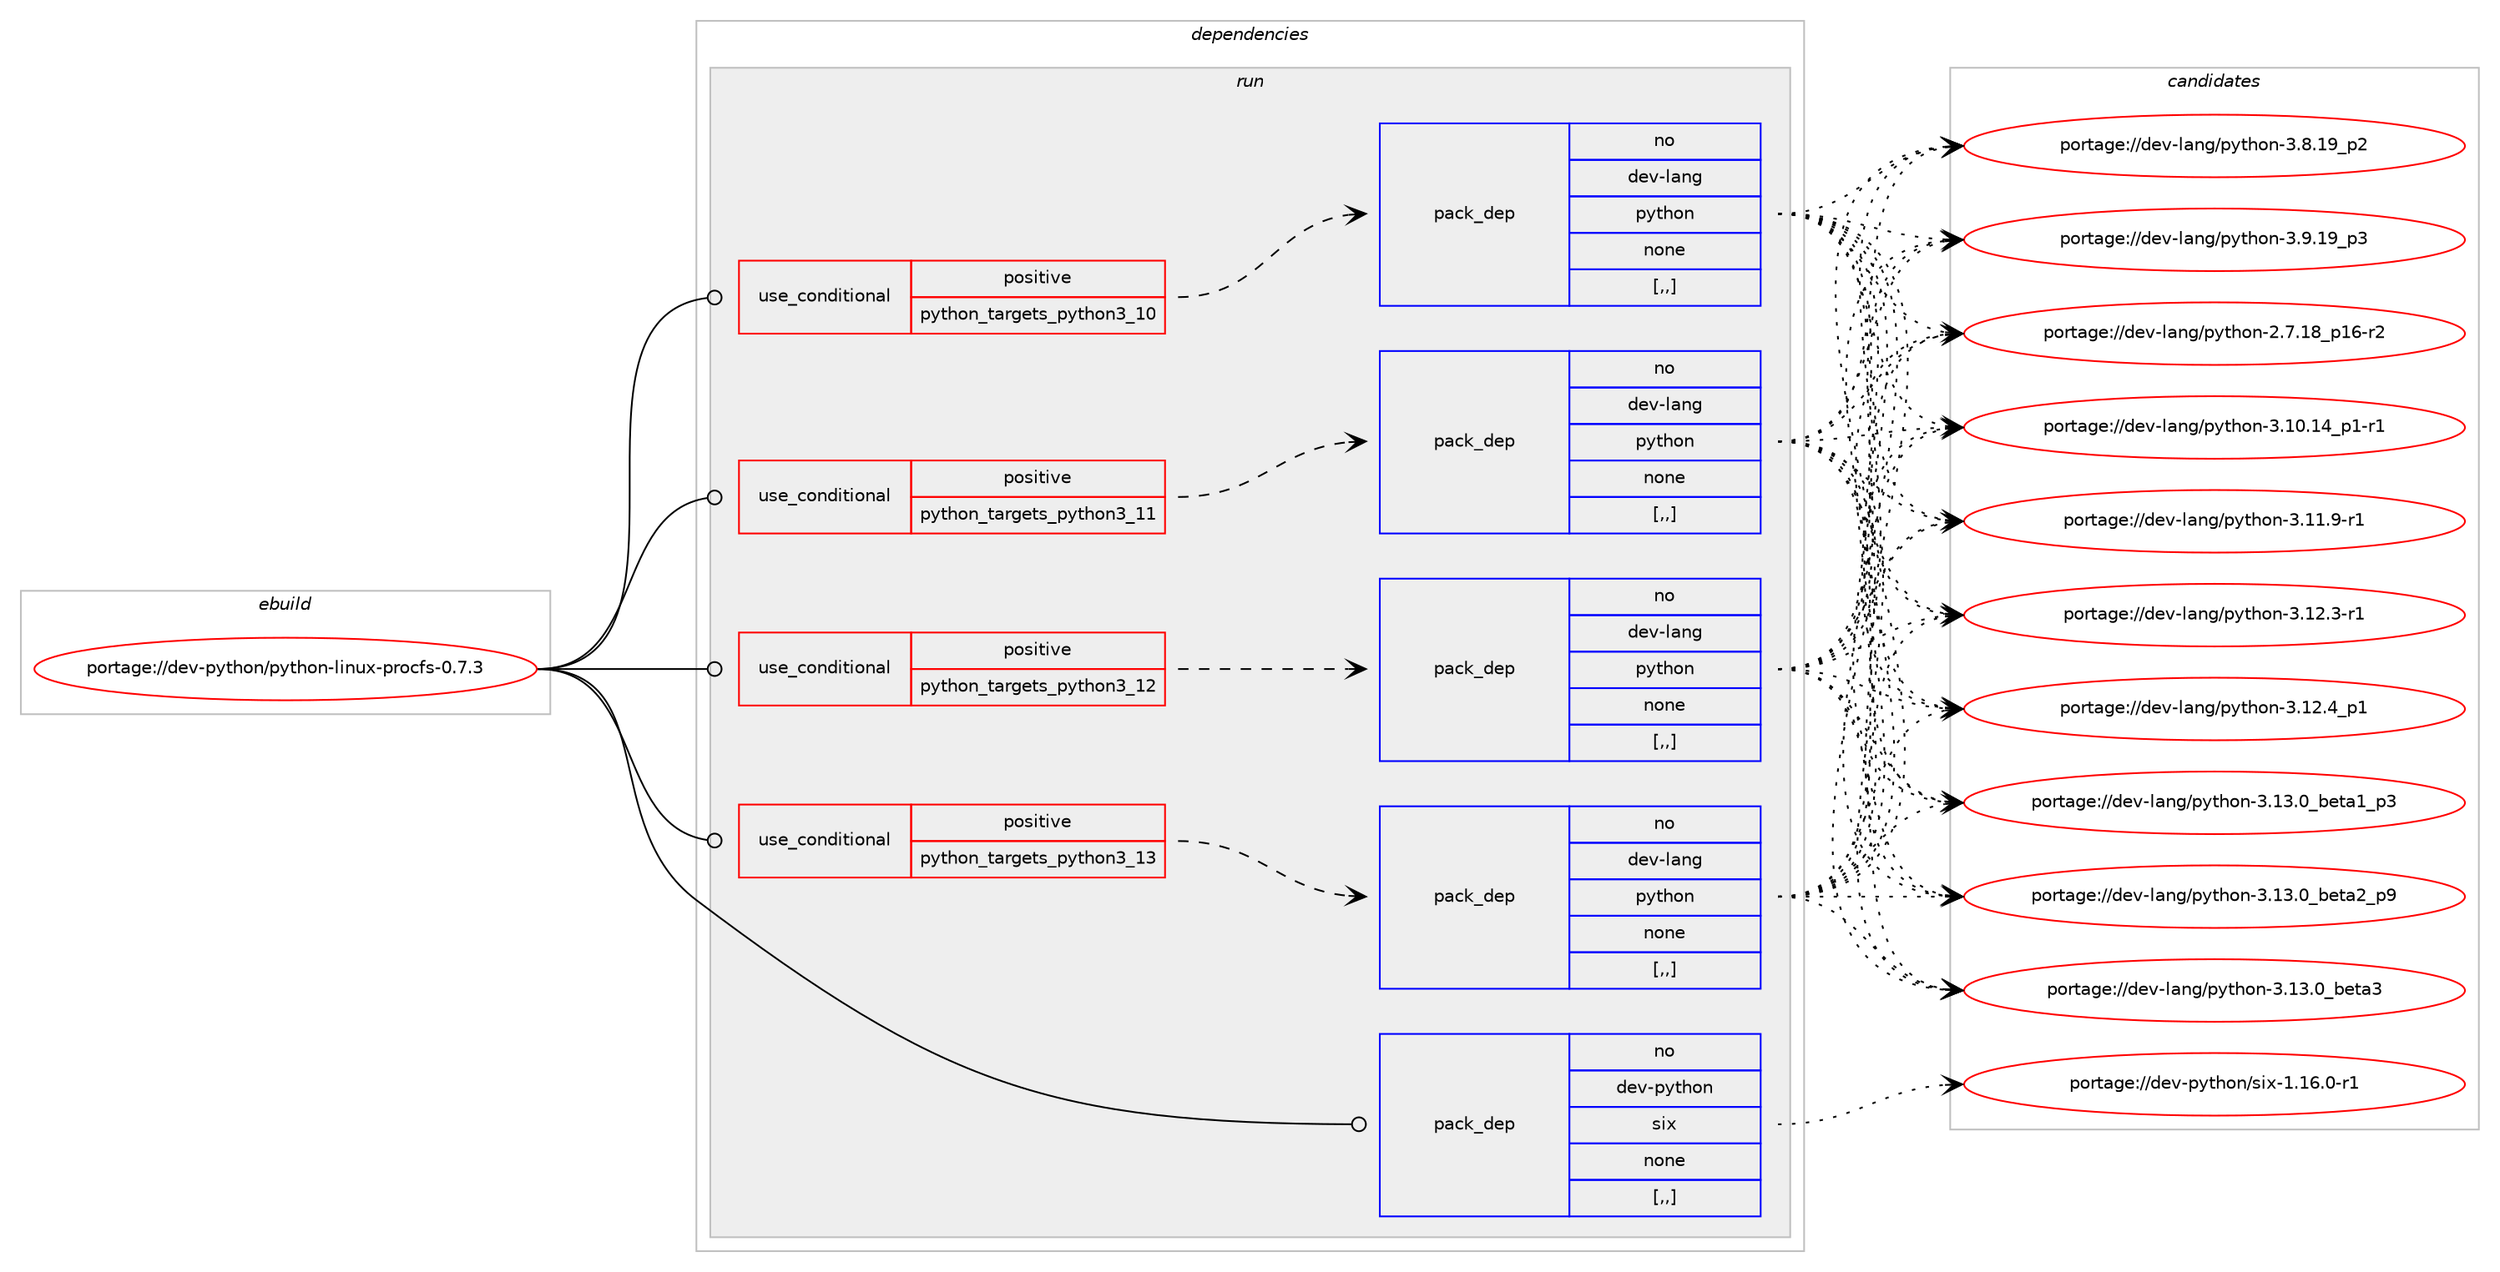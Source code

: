 digraph prolog {

# *************
# Graph options
# *************

newrank=true;
concentrate=true;
compound=true;
graph [rankdir=LR,fontname=Helvetica,fontsize=10,ranksep=1.5];#, ranksep=2.5, nodesep=0.2];
edge  [arrowhead=vee];
node  [fontname=Helvetica,fontsize=10];

# **********
# The ebuild
# **********

subgraph cluster_leftcol {
color=gray;
rank=same;
label=<<i>ebuild</i>>;
id [label="portage://dev-python/python-linux-procfs-0.7.3", color=red, width=4, href="../dev-python/python-linux-procfs-0.7.3.svg"];
}

# ****************
# The dependencies
# ****************

subgraph cluster_midcol {
color=gray;
label=<<i>dependencies</i>>;
subgraph cluster_compile {
fillcolor="#eeeeee";
style=filled;
label=<<i>compile</i>>;
}
subgraph cluster_compileandrun {
fillcolor="#eeeeee";
style=filled;
label=<<i>compile and run</i>>;
}
subgraph cluster_run {
fillcolor="#eeeeee";
style=filled;
label=<<i>run</i>>;
subgraph cond37053 {
dependency156067 [label=<<TABLE BORDER="0" CELLBORDER="1" CELLSPACING="0" CELLPADDING="4"><TR><TD ROWSPAN="3" CELLPADDING="10">use_conditional</TD></TR><TR><TD>positive</TD></TR><TR><TD>python_targets_python3_10</TD></TR></TABLE>>, shape=none, color=red];
subgraph pack117778 {
dependency156068 [label=<<TABLE BORDER="0" CELLBORDER="1" CELLSPACING="0" CELLPADDING="4" WIDTH="220"><TR><TD ROWSPAN="6" CELLPADDING="30">pack_dep</TD></TR><TR><TD WIDTH="110">no</TD></TR><TR><TD>dev-lang</TD></TR><TR><TD>python</TD></TR><TR><TD>none</TD></TR><TR><TD>[,,]</TD></TR></TABLE>>, shape=none, color=blue];
}
dependency156067:e -> dependency156068:w [weight=20,style="dashed",arrowhead="vee"];
}
id:e -> dependency156067:w [weight=20,style="solid",arrowhead="odot"];
subgraph cond37054 {
dependency156069 [label=<<TABLE BORDER="0" CELLBORDER="1" CELLSPACING="0" CELLPADDING="4"><TR><TD ROWSPAN="3" CELLPADDING="10">use_conditional</TD></TR><TR><TD>positive</TD></TR><TR><TD>python_targets_python3_11</TD></TR></TABLE>>, shape=none, color=red];
subgraph pack117779 {
dependency156070 [label=<<TABLE BORDER="0" CELLBORDER="1" CELLSPACING="0" CELLPADDING="4" WIDTH="220"><TR><TD ROWSPAN="6" CELLPADDING="30">pack_dep</TD></TR><TR><TD WIDTH="110">no</TD></TR><TR><TD>dev-lang</TD></TR><TR><TD>python</TD></TR><TR><TD>none</TD></TR><TR><TD>[,,]</TD></TR></TABLE>>, shape=none, color=blue];
}
dependency156069:e -> dependency156070:w [weight=20,style="dashed",arrowhead="vee"];
}
id:e -> dependency156069:w [weight=20,style="solid",arrowhead="odot"];
subgraph cond37055 {
dependency156071 [label=<<TABLE BORDER="0" CELLBORDER="1" CELLSPACING="0" CELLPADDING="4"><TR><TD ROWSPAN="3" CELLPADDING="10">use_conditional</TD></TR><TR><TD>positive</TD></TR><TR><TD>python_targets_python3_12</TD></TR></TABLE>>, shape=none, color=red];
subgraph pack117780 {
dependency156072 [label=<<TABLE BORDER="0" CELLBORDER="1" CELLSPACING="0" CELLPADDING="4" WIDTH="220"><TR><TD ROWSPAN="6" CELLPADDING="30">pack_dep</TD></TR><TR><TD WIDTH="110">no</TD></TR><TR><TD>dev-lang</TD></TR><TR><TD>python</TD></TR><TR><TD>none</TD></TR><TR><TD>[,,]</TD></TR></TABLE>>, shape=none, color=blue];
}
dependency156071:e -> dependency156072:w [weight=20,style="dashed",arrowhead="vee"];
}
id:e -> dependency156071:w [weight=20,style="solid",arrowhead="odot"];
subgraph cond37056 {
dependency156073 [label=<<TABLE BORDER="0" CELLBORDER="1" CELLSPACING="0" CELLPADDING="4"><TR><TD ROWSPAN="3" CELLPADDING="10">use_conditional</TD></TR><TR><TD>positive</TD></TR><TR><TD>python_targets_python3_13</TD></TR></TABLE>>, shape=none, color=red];
subgraph pack117781 {
dependency156074 [label=<<TABLE BORDER="0" CELLBORDER="1" CELLSPACING="0" CELLPADDING="4" WIDTH="220"><TR><TD ROWSPAN="6" CELLPADDING="30">pack_dep</TD></TR><TR><TD WIDTH="110">no</TD></TR><TR><TD>dev-lang</TD></TR><TR><TD>python</TD></TR><TR><TD>none</TD></TR><TR><TD>[,,]</TD></TR></TABLE>>, shape=none, color=blue];
}
dependency156073:e -> dependency156074:w [weight=20,style="dashed",arrowhead="vee"];
}
id:e -> dependency156073:w [weight=20,style="solid",arrowhead="odot"];
subgraph pack117782 {
dependency156075 [label=<<TABLE BORDER="0" CELLBORDER="1" CELLSPACING="0" CELLPADDING="4" WIDTH="220"><TR><TD ROWSPAN="6" CELLPADDING="30">pack_dep</TD></TR><TR><TD WIDTH="110">no</TD></TR><TR><TD>dev-python</TD></TR><TR><TD>six</TD></TR><TR><TD>none</TD></TR><TR><TD>[,,]</TD></TR></TABLE>>, shape=none, color=blue];
}
id:e -> dependency156075:w [weight=20,style="solid",arrowhead="odot"];
}
}

# **************
# The candidates
# **************

subgraph cluster_choices {
rank=same;
color=gray;
label=<<i>candidates</i>>;

subgraph choice117778 {
color=black;
nodesep=1;
choice100101118451089711010347112121116104111110455046554649569511249544511450 [label="portage://dev-lang/python-2.7.18_p16-r2", color=red, width=4,href="../dev-lang/python-2.7.18_p16-r2.svg"];
choice100101118451089711010347112121116104111110455146494846495295112494511449 [label="portage://dev-lang/python-3.10.14_p1-r1", color=red, width=4,href="../dev-lang/python-3.10.14_p1-r1.svg"];
choice100101118451089711010347112121116104111110455146494946574511449 [label="portage://dev-lang/python-3.11.9-r1", color=red, width=4,href="../dev-lang/python-3.11.9-r1.svg"];
choice100101118451089711010347112121116104111110455146495046514511449 [label="portage://dev-lang/python-3.12.3-r1", color=red, width=4,href="../dev-lang/python-3.12.3-r1.svg"];
choice100101118451089711010347112121116104111110455146495046529511249 [label="portage://dev-lang/python-3.12.4_p1", color=red, width=4,href="../dev-lang/python-3.12.4_p1.svg"];
choice10010111845108971101034711212111610411111045514649514648959810111697499511251 [label="portage://dev-lang/python-3.13.0_beta1_p3", color=red, width=4,href="../dev-lang/python-3.13.0_beta1_p3.svg"];
choice10010111845108971101034711212111610411111045514649514648959810111697509511257 [label="portage://dev-lang/python-3.13.0_beta2_p9", color=red, width=4,href="../dev-lang/python-3.13.0_beta2_p9.svg"];
choice1001011184510897110103471121211161041111104551464951464895981011169751 [label="portage://dev-lang/python-3.13.0_beta3", color=red, width=4,href="../dev-lang/python-3.13.0_beta3.svg"];
choice100101118451089711010347112121116104111110455146564649579511250 [label="portage://dev-lang/python-3.8.19_p2", color=red, width=4,href="../dev-lang/python-3.8.19_p2.svg"];
choice100101118451089711010347112121116104111110455146574649579511251 [label="portage://dev-lang/python-3.9.19_p3", color=red, width=4,href="../dev-lang/python-3.9.19_p3.svg"];
dependency156068:e -> choice100101118451089711010347112121116104111110455046554649569511249544511450:w [style=dotted,weight="100"];
dependency156068:e -> choice100101118451089711010347112121116104111110455146494846495295112494511449:w [style=dotted,weight="100"];
dependency156068:e -> choice100101118451089711010347112121116104111110455146494946574511449:w [style=dotted,weight="100"];
dependency156068:e -> choice100101118451089711010347112121116104111110455146495046514511449:w [style=dotted,weight="100"];
dependency156068:e -> choice100101118451089711010347112121116104111110455146495046529511249:w [style=dotted,weight="100"];
dependency156068:e -> choice10010111845108971101034711212111610411111045514649514648959810111697499511251:w [style=dotted,weight="100"];
dependency156068:e -> choice10010111845108971101034711212111610411111045514649514648959810111697509511257:w [style=dotted,weight="100"];
dependency156068:e -> choice1001011184510897110103471121211161041111104551464951464895981011169751:w [style=dotted,weight="100"];
dependency156068:e -> choice100101118451089711010347112121116104111110455146564649579511250:w [style=dotted,weight="100"];
dependency156068:e -> choice100101118451089711010347112121116104111110455146574649579511251:w [style=dotted,weight="100"];
}
subgraph choice117779 {
color=black;
nodesep=1;
choice100101118451089711010347112121116104111110455046554649569511249544511450 [label="portage://dev-lang/python-2.7.18_p16-r2", color=red, width=4,href="../dev-lang/python-2.7.18_p16-r2.svg"];
choice100101118451089711010347112121116104111110455146494846495295112494511449 [label="portage://dev-lang/python-3.10.14_p1-r1", color=red, width=4,href="../dev-lang/python-3.10.14_p1-r1.svg"];
choice100101118451089711010347112121116104111110455146494946574511449 [label="portage://dev-lang/python-3.11.9-r1", color=red, width=4,href="../dev-lang/python-3.11.9-r1.svg"];
choice100101118451089711010347112121116104111110455146495046514511449 [label="portage://dev-lang/python-3.12.3-r1", color=red, width=4,href="../dev-lang/python-3.12.3-r1.svg"];
choice100101118451089711010347112121116104111110455146495046529511249 [label="portage://dev-lang/python-3.12.4_p1", color=red, width=4,href="../dev-lang/python-3.12.4_p1.svg"];
choice10010111845108971101034711212111610411111045514649514648959810111697499511251 [label="portage://dev-lang/python-3.13.0_beta1_p3", color=red, width=4,href="../dev-lang/python-3.13.0_beta1_p3.svg"];
choice10010111845108971101034711212111610411111045514649514648959810111697509511257 [label="portage://dev-lang/python-3.13.0_beta2_p9", color=red, width=4,href="../dev-lang/python-3.13.0_beta2_p9.svg"];
choice1001011184510897110103471121211161041111104551464951464895981011169751 [label="portage://dev-lang/python-3.13.0_beta3", color=red, width=4,href="../dev-lang/python-3.13.0_beta3.svg"];
choice100101118451089711010347112121116104111110455146564649579511250 [label="portage://dev-lang/python-3.8.19_p2", color=red, width=4,href="../dev-lang/python-3.8.19_p2.svg"];
choice100101118451089711010347112121116104111110455146574649579511251 [label="portage://dev-lang/python-3.9.19_p3", color=red, width=4,href="../dev-lang/python-3.9.19_p3.svg"];
dependency156070:e -> choice100101118451089711010347112121116104111110455046554649569511249544511450:w [style=dotted,weight="100"];
dependency156070:e -> choice100101118451089711010347112121116104111110455146494846495295112494511449:w [style=dotted,weight="100"];
dependency156070:e -> choice100101118451089711010347112121116104111110455146494946574511449:w [style=dotted,weight="100"];
dependency156070:e -> choice100101118451089711010347112121116104111110455146495046514511449:w [style=dotted,weight="100"];
dependency156070:e -> choice100101118451089711010347112121116104111110455146495046529511249:w [style=dotted,weight="100"];
dependency156070:e -> choice10010111845108971101034711212111610411111045514649514648959810111697499511251:w [style=dotted,weight="100"];
dependency156070:e -> choice10010111845108971101034711212111610411111045514649514648959810111697509511257:w [style=dotted,weight="100"];
dependency156070:e -> choice1001011184510897110103471121211161041111104551464951464895981011169751:w [style=dotted,weight="100"];
dependency156070:e -> choice100101118451089711010347112121116104111110455146564649579511250:w [style=dotted,weight="100"];
dependency156070:e -> choice100101118451089711010347112121116104111110455146574649579511251:w [style=dotted,weight="100"];
}
subgraph choice117780 {
color=black;
nodesep=1;
choice100101118451089711010347112121116104111110455046554649569511249544511450 [label="portage://dev-lang/python-2.7.18_p16-r2", color=red, width=4,href="../dev-lang/python-2.7.18_p16-r2.svg"];
choice100101118451089711010347112121116104111110455146494846495295112494511449 [label="portage://dev-lang/python-3.10.14_p1-r1", color=red, width=4,href="../dev-lang/python-3.10.14_p1-r1.svg"];
choice100101118451089711010347112121116104111110455146494946574511449 [label="portage://dev-lang/python-3.11.9-r1", color=red, width=4,href="../dev-lang/python-3.11.9-r1.svg"];
choice100101118451089711010347112121116104111110455146495046514511449 [label="portage://dev-lang/python-3.12.3-r1", color=red, width=4,href="../dev-lang/python-3.12.3-r1.svg"];
choice100101118451089711010347112121116104111110455146495046529511249 [label="portage://dev-lang/python-3.12.4_p1", color=red, width=4,href="../dev-lang/python-3.12.4_p1.svg"];
choice10010111845108971101034711212111610411111045514649514648959810111697499511251 [label="portage://dev-lang/python-3.13.0_beta1_p3", color=red, width=4,href="../dev-lang/python-3.13.0_beta1_p3.svg"];
choice10010111845108971101034711212111610411111045514649514648959810111697509511257 [label="portage://dev-lang/python-3.13.0_beta2_p9", color=red, width=4,href="../dev-lang/python-3.13.0_beta2_p9.svg"];
choice1001011184510897110103471121211161041111104551464951464895981011169751 [label="portage://dev-lang/python-3.13.0_beta3", color=red, width=4,href="../dev-lang/python-3.13.0_beta3.svg"];
choice100101118451089711010347112121116104111110455146564649579511250 [label="portage://dev-lang/python-3.8.19_p2", color=red, width=4,href="../dev-lang/python-3.8.19_p2.svg"];
choice100101118451089711010347112121116104111110455146574649579511251 [label="portage://dev-lang/python-3.9.19_p3", color=red, width=4,href="../dev-lang/python-3.9.19_p3.svg"];
dependency156072:e -> choice100101118451089711010347112121116104111110455046554649569511249544511450:w [style=dotted,weight="100"];
dependency156072:e -> choice100101118451089711010347112121116104111110455146494846495295112494511449:w [style=dotted,weight="100"];
dependency156072:e -> choice100101118451089711010347112121116104111110455146494946574511449:w [style=dotted,weight="100"];
dependency156072:e -> choice100101118451089711010347112121116104111110455146495046514511449:w [style=dotted,weight="100"];
dependency156072:e -> choice100101118451089711010347112121116104111110455146495046529511249:w [style=dotted,weight="100"];
dependency156072:e -> choice10010111845108971101034711212111610411111045514649514648959810111697499511251:w [style=dotted,weight="100"];
dependency156072:e -> choice10010111845108971101034711212111610411111045514649514648959810111697509511257:w [style=dotted,weight="100"];
dependency156072:e -> choice1001011184510897110103471121211161041111104551464951464895981011169751:w [style=dotted,weight="100"];
dependency156072:e -> choice100101118451089711010347112121116104111110455146564649579511250:w [style=dotted,weight="100"];
dependency156072:e -> choice100101118451089711010347112121116104111110455146574649579511251:w [style=dotted,weight="100"];
}
subgraph choice117781 {
color=black;
nodesep=1;
choice100101118451089711010347112121116104111110455046554649569511249544511450 [label="portage://dev-lang/python-2.7.18_p16-r2", color=red, width=4,href="../dev-lang/python-2.7.18_p16-r2.svg"];
choice100101118451089711010347112121116104111110455146494846495295112494511449 [label="portage://dev-lang/python-3.10.14_p1-r1", color=red, width=4,href="../dev-lang/python-3.10.14_p1-r1.svg"];
choice100101118451089711010347112121116104111110455146494946574511449 [label="portage://dev-lang/python-3.11.9-r1", color=red, width=4,href="../dev-lang/python-3.11.9-r1.svg"];
choice100101118451089711010347112121116104111110455146495046514511449 [label="portage://dev-lang/python-3.12.3-r1", color=red, width=4,href="../dev-lang/python-3.12.3-r1.svg"];
choice100101118451089711010347112121116104111110455146495046529511249 [label="portage://dev-lang/python-3.12.4_p1", color=red, width=4,href="../dev-lang/python-3.12.4_p1.svg"];
choice10010111845108971101034711212111610411111045514649514648959810111697499511251 [label="portage://dev-lang/python-3.13.0_beta1_p3", color=red, width=4,href="../dev-lang/python-3.13.0_beta1_p3.svg"];
choice10010111845108971101034711212111610411111045514649514648959810111697509511257 [label="portage://dev-lang/python-3.13.0_beta2_p9", color=red, width=4,href="../dev-lang/python-3.13.0_beta2_p9.svg"];
choice1001011184510897110103471121211161041111104551464951464895981011169751 [label="portage://dev-lang/python-3.13.0_beta3", color=red, width=4,href="../dev-lang/python-3.13.0_beta3.svg"];
choice100101118451089711010347112121116104111110455146564649579511250 [label="portage://dev-lang/python-3.8.19_p2", color=red, width=4,href="../dev-lang/python-3.8.19_p2.svg"];
choice100101118451089711010347112121116104111110455146574649579511251 [label="portage://dev-lang/python-3.9.19_p3", color=red, width=4,href="../dev-lang/python-3.9.19_p3.svg"];
dependency156074:e -> choice100101118451089711010347112121116104111110455046554649569511249544511450:w [style=dotted,weight="100"];
dependency156074:e -> choice100101118451089711010347112121116104111110455146494846495295112494511449:w [style=dotted,weight="100"];
dependency156074:e -> choice100101118451089711010347112121116104111110455146494946574511449:w [style=dotted,weight="100"];
dependency156074:e -> choice100101118451089711010347112121116104111110455146495046514511449:w [style=dotted,weight="100"];
dependency156074:e -> choice100101118451089711010347112121116104111110455146495046529511249:w [style=dotted,weight="100"];
dependency156074:e -> choice10010111845108971101034711212111610411111045514649514648959810111697499511251:w [style=dotted,weight="100"];
dependency156074:e -> choice10010111845108971101034711212111610411111045514649514648959810111697509511257:w [style=dotted,weight="100"];
dependency156074:e -> choice1001011184510897110103471121211161041111104551464951464895981011169751:w [style=dotted,weight="100"];
dependency156074:e -> choice100101118451089711010347112121116104111110455146564649579511250:w [style=dotted,weight="100"];
dependency156074:e -> choice100101118451089711010347112121116104111110455146574649579511251:w [style=dotted,weight="100"];
}
subgraph choice117782 {
color=black;
nodesep=1;
choice1001011184511212111610411111047115105120454946495446484511449 [label="portage://dev-python/six-1.16.0-r1", color=red, width=4,href="../dev-python/six-1.16.0-r1.svg"];
dependency156075:e -> choice1001011184511212111610411111047115105120454946495446484511449:w [style=dotted,weight="100"];
}
}

}
